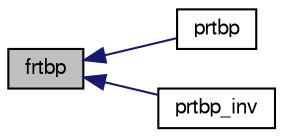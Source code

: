 digraph G
{
  edge [fontname="FreeSans",fontsize="10",labelfontname="FreeSans",labelfontsize="10"];
  node [fontname="FreeSans",fontsize="10",shape=record];
  rankdir=LR;
  Node1 [label="frtbp",height=0.2,width=0.4,color="black", fillcolor="grey75", style="filled" fontcolor="black"];
  Node1 -> Node2 [dir=back,color="midnightblue",fontsize="10",style="solid",fontname="FreeSans"];
  Node2 [label="prtbp",height=0.2,width=0.4,color="black", fillcolor="white", style="filled",URL="$prtbp_8c.html#ae2068a782d6e50d63718fec38d77e31f"];
  Node1 -> Node3 [dir=back,color="midnightblue",fontsize="10",style="solid",fontname="FreeSans"];
  Node3 [label="prtbp_inv",height=0.2,width=0.4,color="black", fillcolor="white", style="filled",URL="$prtbp_8c.html#a518d5cd6341e8ea73f37ed1a9338fb8c"];
}
